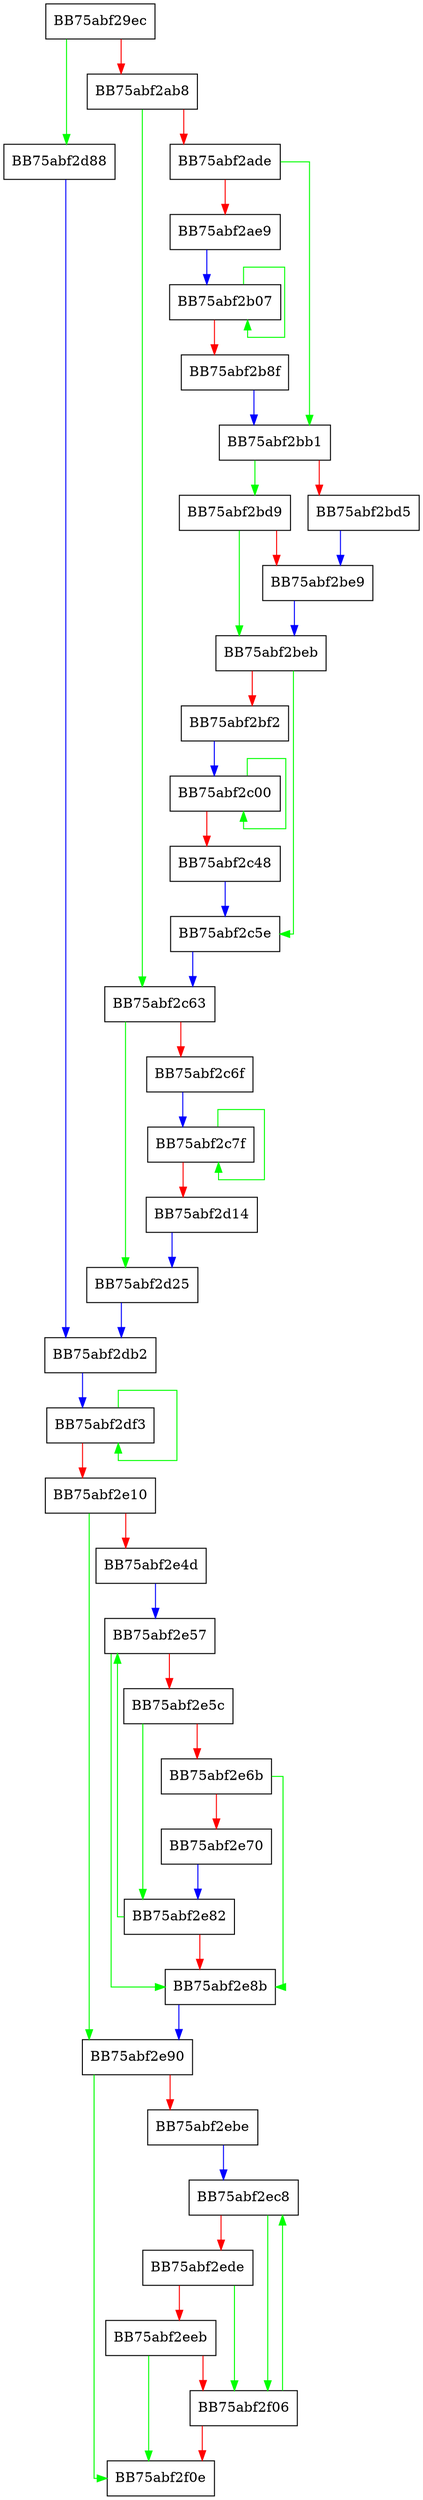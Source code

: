 digraph ZSTD_RowFindBestMatch_noDict_5_6 {
  node [shape="box"];
  graph [splines=ortho];
  BB75abf29ec -> BB75abf2d88 [color="green"];
  BB75abf29ec -> BB75abf2ab8 [color="red"];
  BB75abf2ab8 -> BB75abf2c63 [color="green"];
  BB75abf2ab8 -> BB75abf2ade [color="red"];
  BB75abf2ade -> BB75abf2bb1 [color="green"];
  BB75abf2ade -> BB75abf2ae9 [color="red"];
  BB75abf2ae9 -> BB75abf2b07 [color="blue"];
  BB75abf2b07 -> BB75abf2b07 [color="green"];
  BB75abf2b07 -> BB75abf2b8f [color="red"];
  BB75abf2b8f -> BB75abf2bb1 [color="blue"];
  BB75abf2bb1 -> BB75abf2bd9 [color="green"];
  BB75abf2bb1 -> BB75abf2bd5 [color="red"];
  BB75abf2bd5 -> BB75abf2be9 [color="blue"];
  BB75abf2bd9 -> BB75abf2beb [color="green"];
  BB75abf2bd9 -> BB75abf2be9 [color="red"];
  BB75abf2be9 -> BB75abf2beb [color="blue"];
  BB75abf2beb -> BB75abf2c5e [color="green"];
  BB75abf2beb -> BB75abf2bf2 [color="red"];
  BB75abf2bf2 -> BB75abf2c00 [color="blue"];
  BB75abf2c00 -> BB75abf2c00 [color="green"];
  BB75abf2c00 -> BB75abf2c48 [color="red"];
  BB75abf2c48 -> BB75abf2c5e [color="blue"];
  BB75abf2c5e -> BB75abf2c63 [color="blue"];
  BB75abf2c63 -> BB75abf2d25 [color="green"];
  BB75abf2c63 -> BB75abf2c6f [color="red"];
  BB75abf2c6f -> BB75abf2c7f [color="blue"];
  BB75abf2c7f -> BB75abf2c7f [color="green"];
  BB75abf2c7f -> BB75abf2d14 [color="red"];
  BB75abf2d14 -> BB75abf2d25 [color="blue"];
  BB75abf2d25 -> BB75abf2db2 [color="blue"];
  BB75abf2d88 -> BB75abf2db2 [color="blue"];
  BB75abf2db2 -> BB75abf2df3 [color="blue"];
  BB75abf2df3 -> BB75abf2df3 [color="green"];
  BB75abf2df3 -> BB75abf2e10 [color="red"];
  BB75abf2e10 -> BB75abf2e90 [color="green"];
  BB75abf2e10 -> BB75abf2e4d [color="red"];
  BB75abf2e4d -> BB75abf2e57 [color="blue"];
  BB75abf2e57 -> BB75abf2e8b [color="green"];
  BB75abf2e57 -> BB75abf2e5c [color="red"];
  BB75abf2e5c -> BB75abf2e82 [color="green"];
  BB75abf2e5c -> BB75abf2e6b [color="red"];
  BB75abf2e6b -> BB75abf2e8b [color="green"];
  BB75abf2e6b -> BB75abf2e70 [color="red"];
  BB75abf2e70 -> BB75abf2e82 [color="blue"];
  BB75abf2e82 -> BB75abf2e57 [color="green"];
  BB75abf2e82 -> BB75abf2e8b [color="red"];
  BB75abf2e8b -> BB75abf2e90 [color="blue"];
  BB75abf2e90 -> BB75abf2f0e [color="green"];
  BB75abf2e90 -> BB75abf2ebe [color="red"];
  BB75abf2ebe -> BB75abf2ec8 [color="blue"];
  BB75abf2ec8 -> BB75abf2f06 [color="green"];
  BB75abf2ec8 -> BB75abf2ede [color="red"];
  BB75abf2ede -> BB75abf2f06 [color="green"];
  BB75abf2ede -> BB75abf2eeb [color="red"];
  BB75abf2eeb -> BB75abf2f0e [color="green"];
  BB75abf2eeb -> BB75abf2f06 [color="red"];
  BB75abf2f06 -> BB75abf2ec8 [color="green"];
  BB75abf2f06 -> BB75abf2f0e [color="red"];
}